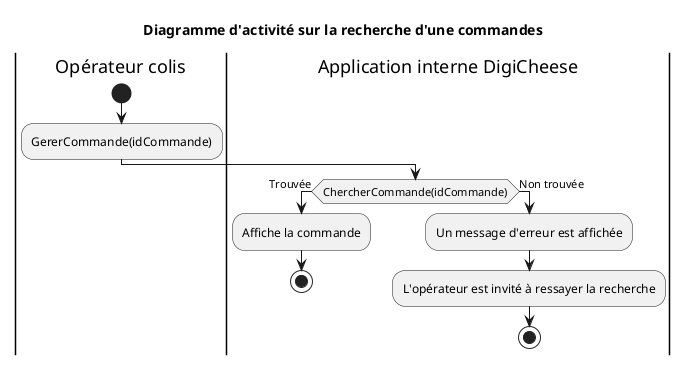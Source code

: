 @startuml Gérer une commande
|Opérateur colis|
start
:GererCommande(idCommande);

|Application interne DigiCheese|
if(ChercherCommande(idCommande)) then (Trouvée)
    :Affiche la commande;
    stop
else (Non trouvée)
    :Un message d'erreur est affichée;
    :L'opérateur est invité à ressayer la recherche;
stop
title Diagramme d'activité sur la recherche d'une commandes
@enduml